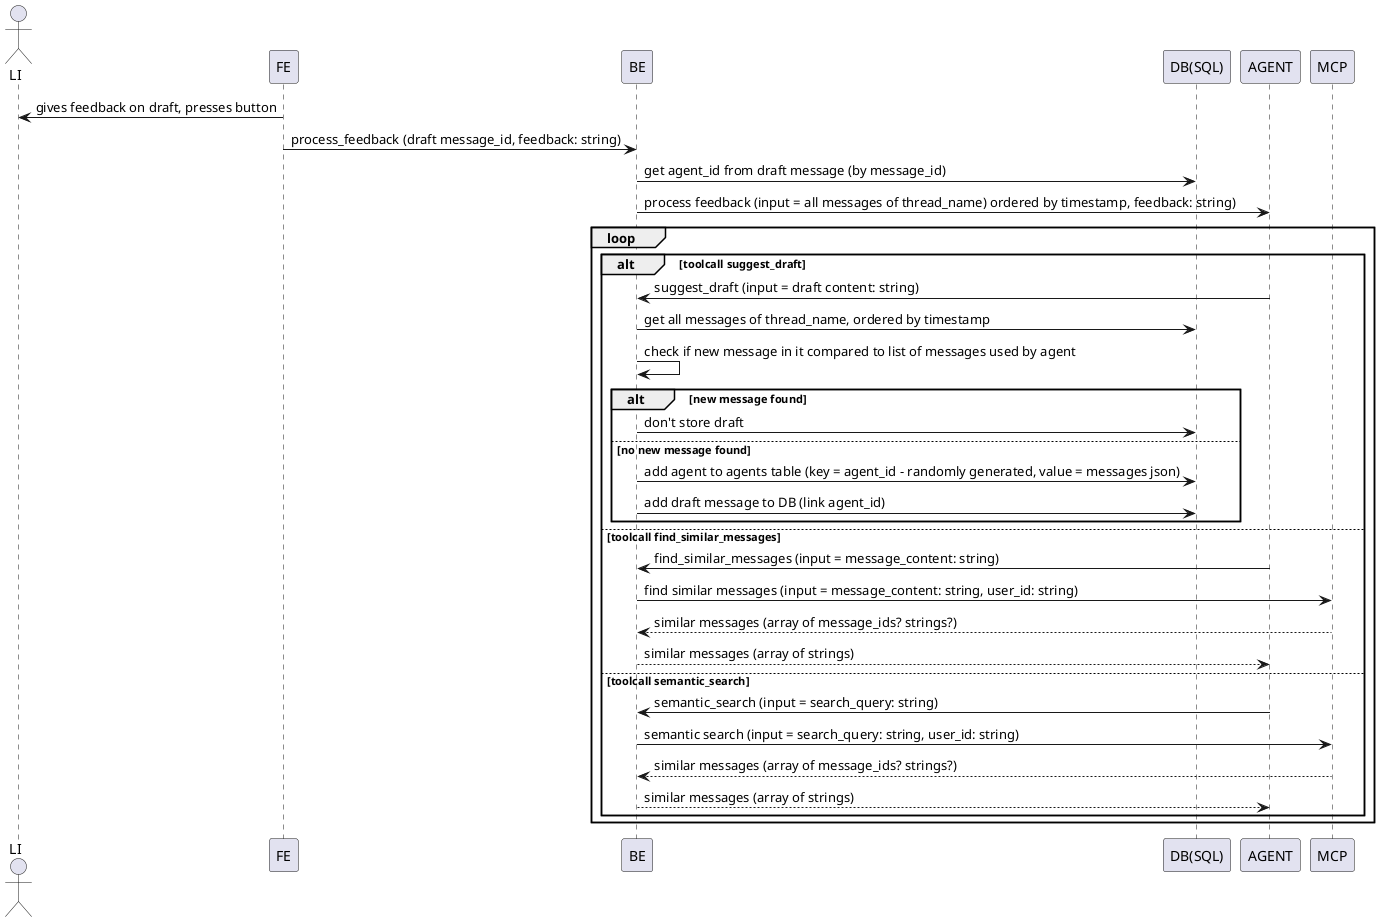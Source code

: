 @startuml
actor LI
participant FE
participant BE
participant DB as "DB(SQL)"
participant AGENT
participant MCP

LI <- FE: gives feedback on draft, presses button
FE -> BE: process_feedback (draft message_id, feedback: string)
BE -> DB: get agent_id from draft message (by message_id)
BE -> AGENT: process feedback (input = all messages of thread_name) ordered by timestamp, feedback: string)
loop 
    alt toolcall suggest_draft
        AGENT -> BE: suggest_draft (input = draft content: string)
        BE -> DB: get all messages of thread_name, ordered by timestamp
        BE -> BE: check if new message in it compared to list of messages used by agent
        alt new message found
            BE -> DB: don't store draft
        else no new message found
            BE -> DB: add agent to agents table (key = agent_id - randomly generated, value = messages json)
            BE -> DB: add draft message to DB (link agent_id)
        end
    else toolcall find_similar_messages
        AGENT -> BE: find_similar_messages (input = message_content: string)
        BE -> MCP: find similar messages (input = message_content: string, user_id: string)
        MCP --> BE: similar messages (array of message_ids? strings?)
        BE --> AGENT: similar messages (array of strings)
    else toolcall semantic_search
        AGENT -> BE: semantic_search (input = search_query: string)
        BE -> MCP: semantic search (input = search_query: string, user_id: string)
        MCP --> BE: similar messages (array of message_ids? strings?)
        BE --> AGENT: similar messages (array of strings)
    end
end
@enduml
